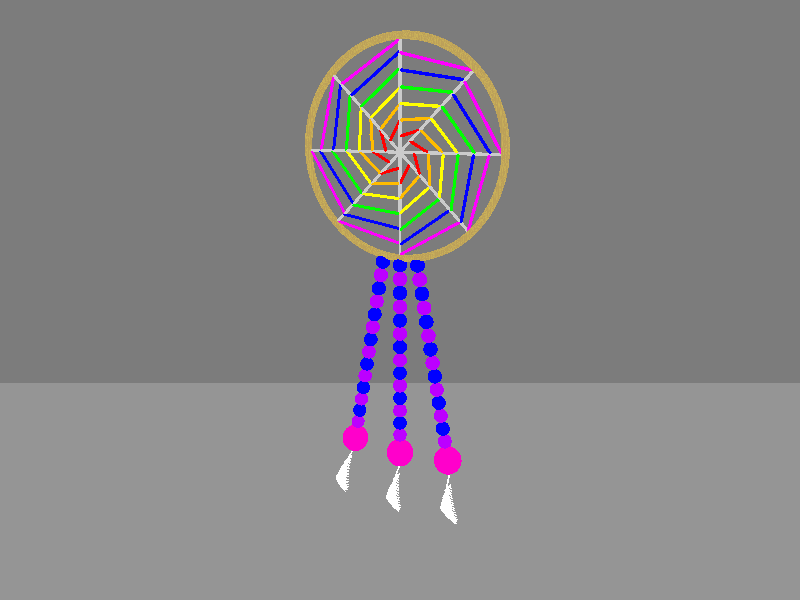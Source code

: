 //--includes------------------------

#include "woods.inc"

//--declares------------------------ 

#declare finalRotation = 25;
#declare rotation = 0;
#declare rotation2 = 0;
#declare counter = 0;
#declare counter2 = 0;

//--objects-------------------------

//dreamcatcher
union {
//--ring
  torus {
    7,
    .25
    texture {
      T_Wood5
    }
    rotate <90, 0, 0>
  }
//--web
  #while (rotation < 8)
    union {
//----radial thread
      sphere_sweep {
        linear_spline
        2,
        <0, 0, 0>, .1
        <0, 7, 0>, .1
        pigment {
          colour rgb <.6, .6, .6>
        }
      }
//----spiral threads
      sphere_sweep {
        linear_spline
        2,
        <0, 1, 0>, .1
        <1.4, 1.4, 0>, .1
        pigment {
          colour rgb <1, 0, 0>
        }
      }
      sphere_sweep {
        linear_spline
        2,
        <0, 2, 0>, .1
        <2.1, 2.1, 0>, .1
        pigment {
          colour rgb <1, .5, 0>
        }
      }
      sphere_sweep {
        linear_spline
        2,
        <0, 3, 0>, .1
        <2.8, 2.8, 0>, .1
        pigment {
          colour rgb <1, 1, 0>
        }
      }
      sphere_sweep {
        linear_spline
        2,
        <0, 4, 0>, .1
        <3.6, 3.6, 0>, .1
        pigment {
          colour rgb <0, 1, 0>
        }
      }
      sphere_sweep {
        linear_spline
        2,
        <0, 5, 0>, .1
        <4.3, 4.3, 0>, .1
        pigment {
          colour rgb <0, 0, 1>
        }
      }
      sphere_sweep {
        linear_spline
        2,
        <0, 6, 0>, .1
        <4.8, 4.8, 0>, .1
        pigment {
          colour rgb <1, 0, 1>
        }
      }
      rotate <0, 0, 45*rotation>
    }
    #declare rotation = rotation + 1;
  #end
//--tassles
  #while (rotation2 < 3)
//----beads
    union {
      union {
        #while (counter < 7)
          sphere {
            <0, -7.5-(counter*2), 0>, .5
            pigment {
              colour rgb <0, 0, 1>
            }
          }
          sphere {
            <0, -8.5-(counter*2), 0>, .5
            pigment {
              colour rgb <.5, 0, 1>
            }
          }
          #declare counter = counter + 1;
        #end
        finish {
          reflection .6
        }
      } 
      sphere {
        <0, -22, 0>, 1
        pigment {
          colour rgb <1, 0, .6>
        }
      }
//----feather
      union {
//------spine
        sphere_sweep {
          cubic_spline
          6,
          <-1, -1, 0>, 0
          <0, 0, 0>, .1
          <0, 0, 0>, .1
          <1, 4, 0>, .15
          <0, 8, 0>, .05
          <-1, 9, 0>, 0
          pigment {
            colour rgb <1, 1, 1>
          }
        }
//------hairs
        #while (counter2 < 26)
          union {
            sphere_sweep {
              cubic_spline
              4,
              <0, 3, -1>, .09
              <0, 3, 0>, .09
              <0, 3, 4>, .09
              <-5, 3, 5>, .09
              pigment {
                colour rgb <1, 1, 1>
              }
            }
            sphere_sweep {
              cubic_spline
              4,
              <0, 3, 1>, .09
              <0, 3, 0>, .09
              <0, 3, -4>, .09
              <-5, 3, -5>, .09
              pigment {
                colour rgb <1, 1, 1>
              }
            }
            #if (counter2 < 6)
              translate <.9+(.02*counter2), .2*counter2, 0>
              scale <0, 0, .17*(counter2+.01)>
            #else
              translate <1-((.002*counter2)*(counter2-6)), .2*counter2, 0>
              scale <0, 0, 1-(.035*counter2)>
            #end
          }
          #declare counter2 = counter2 + 1;
        #end
        #declare counter2 = 0;
        scale <.5, .5, .5>
        rotate <180, 0, 0>
        translate <0, -23, 0>
      }
      rotate <0, 170, -10+(10*rotation2)>
    }
    #declare counter = 0;
    #declare rotation2 = rotation2 + 1;
  #end
  rotate <0, finalRotation, 0>
} 
//planes
plane {
  y, -30
  pigment {
    colour rgb <.3, .3, .3>
  }      
  finish {
    reflection .3
  }
}
plane {
  z, 30
  pigment {
    colour rgb <.2, .2, .2>
  }      
  finish {
    reflection .2
  }
}


//--lights-------------------------- 

light_source {
  0*x                  // light's position (translated below)
  color rgb <3,3,3>    // light's color
  translate <-20, 40, -20>
}

//--camera--------------------------  

camera {
  location  <0, 2, -40>
  look_at   <0, -10, 0>
  right     x*image_width/image_height
}
